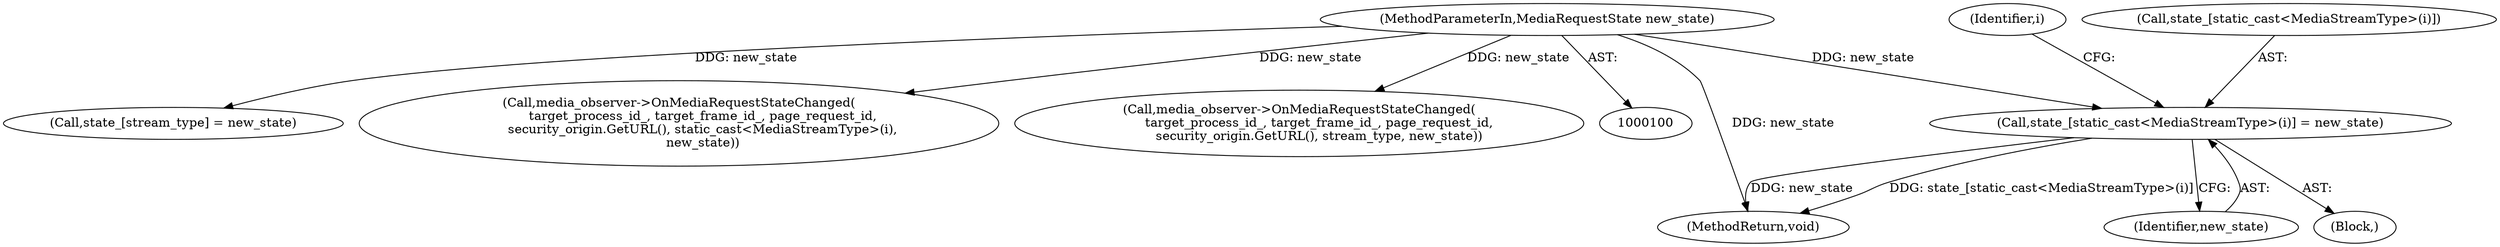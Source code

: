 digraph "0_Chrome_12c876ae82355de6285bf0879023f1d1f1822ecf@array" {
"1000122" [label="(Call,state_[static_cast<MediaStreamType>(i)] = new_state)"];
"1000102" [label="(MethodParameterIn,MediaRequestState new_state)"];
"1000180" [label="(MethodReturn,void)"];
"1000131" [label="(Call,state_[stream_type] = new_state)"];
"1000162" [label="(Call,media_observer->OnMediaRequestStateChanged(\n            target_process_id_, target_frame_id_, page_request_id,\n            security_origin.GetURL(), static_cast<MediaStreamType>(i),\n            new_state))"];
"1000173" [label="(Call,media_observer->OnMediaRequestStateChanged(\n          target_process_id_, target_frame_id_, page_request_id,\n          security_origin.GetURL(), stream_type, new_state))"];
"1000128" [label="(Identifier,new_state)"];
"1000120" [label="(Identifier,i)"];
"1000122" [label="(Call,state_[static_cast<MediaStreamType>(i)] = new_state)"];
"1000102" [label="(MethodParameterIn,MediaRequestState new_state)"];
"1000121" [label="(Block,)"];
"1000123" [label="(Call,state_[static_cast<MediaStreamType>(i)])"];
"1000122" -> "1000121"  [label="AST: "];
"1000122" -> "1000128"  [label="CFG: "];
"1000123" -> "1000122"  [label="AST: "];
"1000128" -> "1000122"  [label="AST: "];
"1000120" -> "1000122"  [label="CFG: "];
"1000122" -> "1000180"  [label="DDG: state_[static_cast<MediaStreamType>(i)]"];
"1000122" -> "1000180"  [label="DDG: new_state"];
"1000102" -> "1000122"  [label="DDG: new_state"];
"1000102" -> "1000100"  [label="AST: "];
"1000102" -> "1000180"  [label="DDG: new_state"];
"1000102" -> "1000131"  [label="DDG: new_state"];
"1000102" -> "1000162"  [label="DDG: new_state"];
"1000102" -> "1000173"  [label="DDG: new_state"];
}

